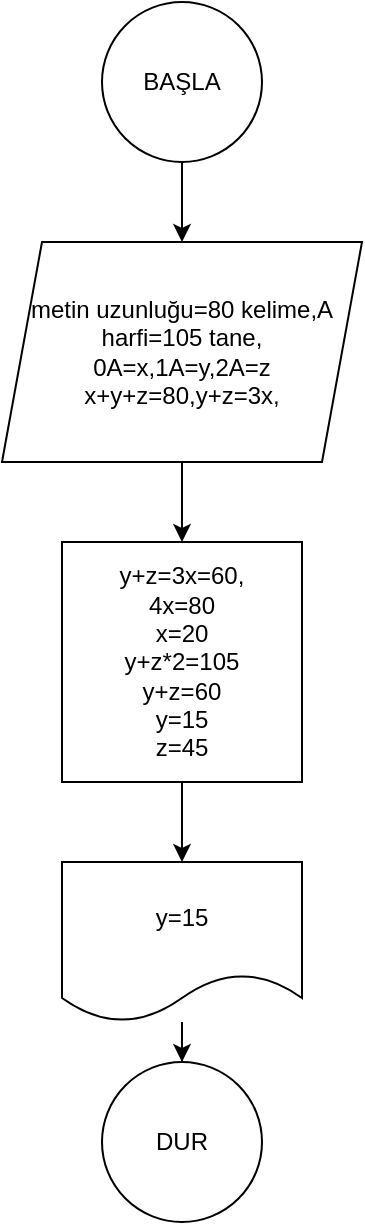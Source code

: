 <mxfile version="15.0.3" type="device"><diagram id="5ZCvvmo21pI1IqVyaJoH" name="Page-1"><mxGraphModel dx="373" dy="470" grid="1" gridSize="10" guides="1" tooltips="1" connect="1" arrows="1" fold="1" page="1" pageScale="1" pageWidth="827" pageHeight="1169" math="0" shadow="0"><root><mxCell id="0"/><mxCell id="1" parent="0"/><mxCell id="8KPoaZT4l7XgZ8BbcLvL-5" value="" style="edgeStyle=orthogonalEdgeStyle;rounded=0;orthogonalLoop=1;jettySize=auto;html=1;" edge="1" parent="1" source="8KPoaZT4l7XgZ8BbcLvL-1" target="8KPoaZT4l7XgZ8BbcLvL-4"><mxGeometry relative="1" as="geometry"/></mxCell><mxCell id="8KPoaZT4l7XgZ8BbcLvL-1" value="BAŞLA" style="ellipse;whiteSpace=wrap;html=1;aspect=fixed;" vertex="1" parent="1"><mxGeometry x="130" y="40" width="80" height="80" as="geometry"/></mxCell><mxCell id="8KPoaZT4l7XgZ8BbcLvL-2" value="DUR" style="ellipse;whiteSpace=wrap;html=1;aspect=fixed;" vertex="1" parent="1"><mxGeometry x="130" y="570" width="80" height="80" as="geometry"/></mxCell><mxCell id="8KPoaZT4l7XgZ8BbcLvL-7" value="" style="edgeStyle=orthogonalEdgeStyle;rounded=0;orthogonalLoop=1;jettySize=auto;html=1;" edge="1" parent="1" source="8KPoaZT4l7XgZ8BbcLvL-4" target="8KPoaZT4l7XgZ8BbcLvL-6"><mxGeometry relative="1" as="geometry"/></mxCell><mxCell id="8KPoaZT4l7XgZ8BbcLvL-4" value="metin uzunluğu=80 kelime,A harfi=105 tane,&lt;br&gt;0A=x,1A=y,2A=z&lt;br&gt;x+y+z=80,y+z=3x," style="shape=parallelogram;perimeter=parallelogramPerimeter;whiteSpace=wrap;html=1;fixedSize=1;" vertex="1" parent="1"><mxGeometry x="80" y="160" width="180" height="110" as="geometry"/></mxCell><mxCell id="8KPoaZT4l7XgZ8BbcLvL-9" value="" style="edgeStyle=orthogonalEdgeStyle;rounded=0;orthogonalLoop=1;jettySize=auto;html=1;" edge="1" parent="1" source="8KPoaZT4l7XgZ8BbcLvL-6" target="8KPoaZT4l7XgZ8BbcLvL-8"><mxGeometry relative="1" as="geometry"/></mxCell><mxCell id="8KPoaZT4l7XgZ8BbcLvL-6" value="y+z=3x=60,&lt;br&gt;4x=80&lt;br&gt;x=20&lt;br&gt;y+z*2=105&lt;br&gt;y+z=60&lt;br&gt;y=15&lt;br&gt;z=45" style="rounded=0;whiteSpace=wrap;html=1;" vertex="1" parent="1"><mxGeometry x="110" y="310" width="120" height="120" as="geometry"/></mxCell><mxCell id="8KPoaZT4l7XgZ8BbcLvL-10" value="" style="edgeStyle=orthogonalEdgeStyle;rounded=0;orthogonalLoop=1;jettySize=auto;html=1;" edge="1" parent="1" source="8KPoaZT4l7XgZ8BbcLvL-8" target="8KPoaZT4l7XgZ8BbcLvL-2"><mxGeometry relative="1" as="geometry"/></mxCell><mxCell id="8KPoaZT4l7XgZ8BbcLvL-8" value="y=15" style="shape=document;whiteSpace=wrap;html=1;boundedLbl=1;" vertex="1" parent="1"><mxGeometry x="110" y="470" width="120" height="80" as="geometry"/></mxCell></root></mxGraphModel></diagram></mxfile>